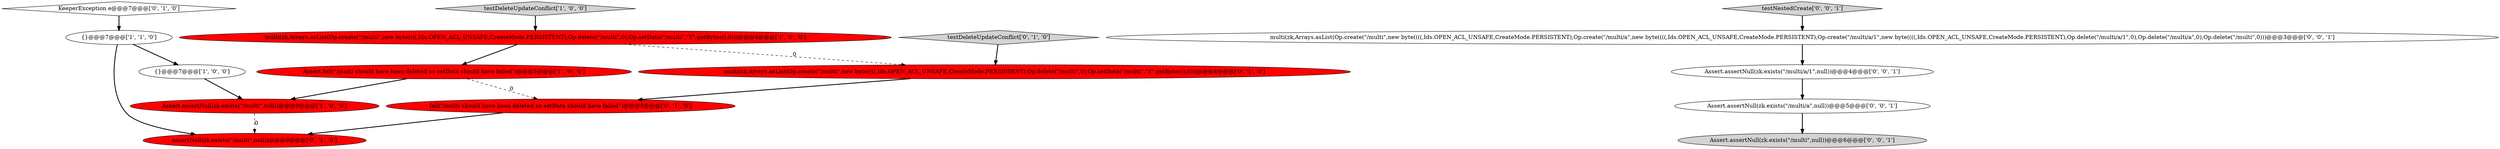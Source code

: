 digraph {
5 [style = filled, label = "Assert.assertNull(zk.exists(\"/multi\",null))@@@9@@@['1', '0', '0']", fillcolor = red, shape = ellipse image = "AAA1AAABBB1BBB"];
7 [style = filled, label = "testDeleteUpdateConflict['0', '1', '0']", fillcolor = lightgray, shape = diamond image = "AAA0AAABBB2BBB"];
8 [style = filled, label = "multi(zk,Arrays.asList(Op.create(\"/multi\",new byte((((,Ids.OPEN_ACL_UNSAFE,CreateMode.PERSISTENT),Op.delete(\"/multi\",0),Op.setData(\"/multi\",\"Y\".getBytes(),0)))@@@4@@@['0', '1', '0']", fillcolor = red, shape = ellipse image = "AAA1AAABBB2BBB"];
13 [style = filled, label = "Assert.assertNull(zk.exists(\"/multi/a\",null))@@@5@@@['0', '0', '1']", fillcolor = white, shape = ellipse image = "AAA0AAABBB3BBB"];
15 [style = filled, label = "Assert.assertNull(zk.exists(\"/multi\",null))@@@6@@@['0', '0', '1']", fillcolor = lightgray, shape = ellipse image = "AAA0AAABBB3BBB"];
3 [style = filled, label = "{}@@@7@@@['1', '1', '0']", fillcolor = white, shape = ellipse image = "AAA0AAABBB1BBB"];
9 [style = filled, label = "assertNull(zk.exists(\"/multi\",null))@@@9@@@['0', '1', '0']", fillcolor = red, shape = ellipse image = "AAA1AAABBB2BBB"];
14 [style = filled, label = "testNestedCreate['0', '0', '1']", fillcolor = lightgray, shape = diamond image = "AAA0AAABBB3BBB"];
11 [style = filled, label = "multi(zk,Arrays.asList(Op.create(\"/multi\",new byte((((,Ids.OPEN_ACL_UNSAFE,CreateMode.PERSISTENT),Op.create(\"/multi/a\",new byte((((,Ids.OPEN_ACL_UNSAFE,CreateMode.PERSISTENT),Op.create(\"/multi/a/1\",new byte((((,Ids.OPEN_ACL_UNSAFE,CreateMode.PERSISTENT),Op.delete(\"/multi/a/1\",0),Op.delete(\"/multi/a\",0),Op.delete(\"/multi\",0)))@@@3@@@['0', '0', '1']", fillcolor = white, shape = ellipse image = "AAA0AAABBB3BBB"];
1 [style = filled, label = "{}@@@7@@@['1', '0', '0']", fillcolor = white, shape = ellipse image = "AAA0AAABBB1BBB"];
6 [style = filled, label = "KeeperException e@@@7@@@['0', '1', '0']", fillcolor = white, shape = diamond image = "AAA0AAABBB2BBB"];
0 [style = filled, label = "testDeleteUpdateConflict['1', '0', '0']", fillcolor = lightgray, shape = diamond image = "AAA0AAABBB1BBB"];
12 [style = filled, label = "Assert.assertNull(zk.exists(\"/multi/a/1\",null))@@@4@@@['0', '0', '1']", fillcolor = white, shape = ellipse image = "AAA0AAABBB3BBB"];
4 [style = filled, label = "Assert.fail(\"/multi should have been deleted so setData should have failed\")@@@5@@@['1', '0', '0']", fillcolor = red, shape = ellipse image = "AAA1AAABBB1BBB"];
10 [style = filled, label = "fail(\"/multi should have been deleted so setData should have failed\")@@@5@@@['0', '1', '0']", fillcolor = red, shape = ellipse image = "AAA1AAABBB2BBB"];
2 [style = filled, label = "multi(zk,Arrays.asList(Op.create(\"/multi\",new byte((((,Ids.OPEN_ACL_UNSAFE,CreateMode.PERSISTENT),Op.delete(\"/multi\",0),Op.setData(\"/multi\",\"Y\".getBytes(),0)))@@@4@@@['1', '0', '0']", fillcolor = red, shape = ellipse image = "AAA1AAABBB1BBB"];
1->5 [style = bold, label=""];
3->9 [style = bold, label=""];
6->3 [style = bold, label=""];
8->10 [style = bold, label=""];
12->13 [style = bold, label=""];
5->9 [style = dashed, label="0"];
10->9 [style = bold, label=""];
11->12 [style = bold, label=""];
13->15 [style = bold, label=""];
4->10 [style = dashed, label="0"];
3->1 [style = bold, label=""];
7->8 [style = bold, label=""];
2->4 [style = bold, label=""];
4->5 [style = bold, label=""];
14->11 [style = bold, label=""];
2->8 [style = dashed, label="0"];
0->2 [style = bold, label=""];
}
